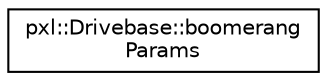 digraph "Graphical Class Hierarchy"
{
 // LATEX_PDF_SIZE
  edge [fontname="Helvetica",fontsize="10",labelfontname="Helvetica",labelfontsize="10"];
  node [fontname="Helvetica",fontsize="10",shape=record];
  rankdir="LR";
  Node0 [label="pxl::Drivebase::boomerang\lParams",height=0.2,width=0.4,color="black", fillcolor="white", style="filled",URL="$structpxl_1_1Drivebase_1_1boomerangParams.html",tooltip=" "];
}
